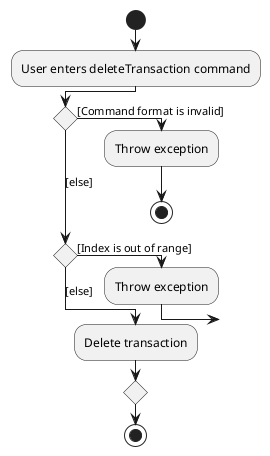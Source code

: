@startuml
!pragma useVerticalIf on
start
:User enters deleteTransaction command;
if () then ([Command format is invalid])
  :Throw exception;
  stop
([else]) elseif () then ([Index is out of range])
  :Throw exception;
else ([else])
  :Delete transaction;
endif
stop
@enduml

